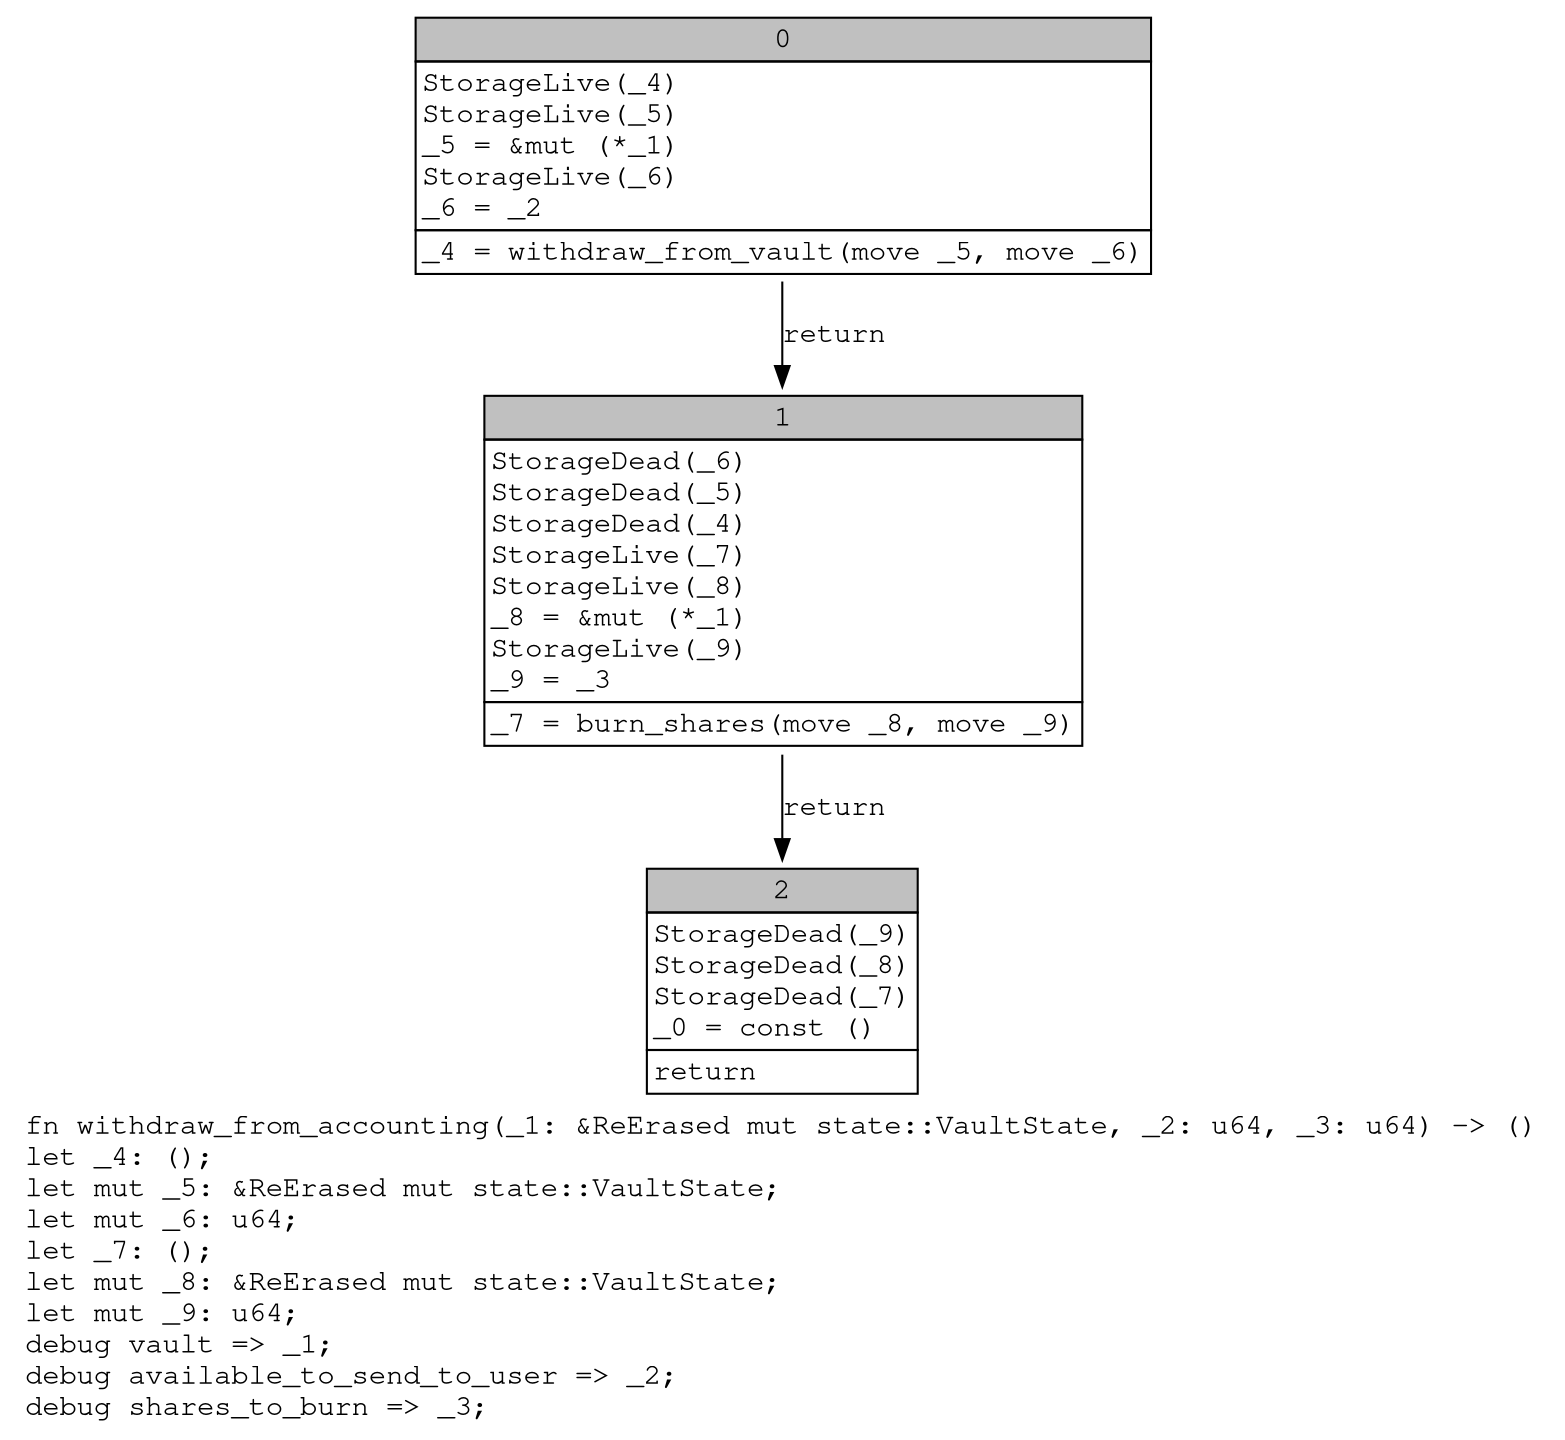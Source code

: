 digraph Mir_0_433 {
    graph [fontname="Courier, monospace"];
    node [fontname="Courier, monospace"];
    edge [fontname="Courier, monospace"];
    label=<fn withdraw_from_accounting(_1: &amp;ReErased mut state::VaultState, _2: u64, _3: u64) -&gt; ()<br align="left"/>let _4: ();<br align="left"/>let mut _5: &amp;ReErased mut state::VaultState;<br align="left"/>let mut _6: u64;<br align="left"/>let _7: ();<br align="left"/>let mut _8: &amp;ReErased mut state::VaultState;<br align="left"/>let mut _9: u64;<br align="left"/>debug vault =&gt; _1;<br align="left"/>debug available_to_send_to_user =&gt; _2;<br align="left"/>debug shares_to_burn =&gt; _3;<br align="left"/>>;
    bb0__0_433 [shape="none", label=<<table border="0" cellborder="1" cellspacing="0"><tr><td bgcolor="gray" align="center" colspan="1">0</td></tr><tr><td align="left" balign="left">StorageLive(_4)<br/>StorageLive(_5)<br/>_5 = &amp;mut (*_1)<br/>StorageLive(_6)<br/>_6 = _2<br/></td></tr><tr><td align="left">_4 = withdraw_from_vault(move _5, move _6)</td></tr></table>>];
    bb1__0_433 [shape="none", label=<<table border="0" cellborder="1" cellspacing="0"><tr><td bgcolor="gray" align="center" colspan="1">1</td></tr><tr><td align="left" balign="left">StorageDead(_6)<br/>StorageDead(_5)<br/>StorageDead(_4)<br/>StorageLive(_7)<br/>StorageLive(_8)<br/>_8 = &amp;mut (*_1)<br/>StorageLive(_9)<br/>_9 = _3<br/></td></tr><tr><td align="left">_7 = burn_shares(move _8, move _9)</td></tr></table>>];
    bb2__0_433 [shape="none", label=<<table border="0" cellborder="1" cellspacing="0"><tr><td bgcolor="gray" align="center" colspan="1">2</td></tr><tr><td align="left" balign="left">StorageDead(_9)<br/>StorageDead(_8)<br/>StorageDead(_7)<br/>_0 = const ()<br/></td></tr><tr><td align="left">return</td></tr></table>>];
    bb0__0_433 -> bb1__0_433 [label="return"];
    bb1__0_433 -> bb2__0_433 [label="return"];
}
